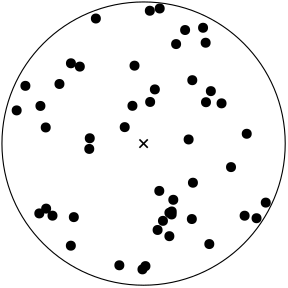 <?xml version="1.0"?>
<!DOCTYPE ipe SYSTEM "ipe.dtd">
<ipe version="70005" creator="Ipe 7.1.1">
<info created="D:20130604164315" modified="D:20130604164315"/>
<ipestyle name="basic">
<symbol name="arrow/arc(spx)">
<path stroke="sym-stroke" fill="sym-stroke" pen="sym-pen">
0 0 m
-1 0.333 l
-1 -0.333 l
h
</path>
</symbol>
<symbol name="arrow/farc(spx)">
<path stroke="sym-stroke" fill="white" pen="sym-pen">
0 0 m
-1 0.333 l
-1 -0.333 l
h
</path>
</symbol>
<symbol name="mark/circle(sx)" transformations="translations">
<path fill="sym-stroke">
0.6 0 0 0.6 0 0 e
0.4 0 0 0.4 0 0 e
</path>
</symbol>
<symbol name="mark/disk(sx)" transformations="translations">
<path fill="sym-stroke">
0.6 0 0 0.6 0 0 e
</path>
</symbol>
<symbol name="mark/fdisk(sfx)" transformations="translations">
<group>
<path fill="sym-fill">
0.5 0 0 0.5 0 0 e
</path>
<path fill="sym-stroke" fillrule="eofill">
0.6 0 0 0.6 0 0 e
0.4 0 0 0.4 0 0 e
</path>
</group>
</symbol>
<symbol name="mark/box(sx)" transformations="translations">
<path fill="sym-stroke" fillrule="eofill">
-0.6 -0.6 m
0.6 -0.6 l
0.6 0.6 l
-0.6 0.6 l
h
-0.4 -0.4 m
0.4 -0.4 l
0.4 0.4 l
-0.4 0.4 l
h
</path>
</symbol>
<symbol name="mark/square(sx)" transformations="translations">
<path fill="sym-stroke">
-0.6 -0.6 m
0.6 -0.6 l
0.6 0.6 l
-0.6 0.6 l
h
</path>
</symbol>
<symbol name="mark/fsquare(sfx)" transformations="translations">
<group>
<path fill="sym-fill">
-0.5 -0.5 m
0.5 -0.5 l
0.5 0.5 l
-0.5 0.5 l
h
</path>
<path fill="sym-stroke" fillrule="eofill">
-0.6 -0.6 m
0.6 -0.6 l
0.6 0.6 l
-0.6 0.6 l
h
-0.4 -0.4 m
0.4 -0.4 l
0.4 0.4 l
-0.4 0.4 l
h
</path>
</group>
</symbol>
<symbol name="mark/cross(sx)" transformations="translations">
<group>
<path fill="sym-stroke">
-0.43 -0.57 m
0.57 0.43 l
0.43 0.57 l
-0.57 -0.43 l
h
</path>
<path fill="sym-stroke">
-0.43 0.57 m
0.57 -0.43 l
0.43 -0.57 l
-0.57 0.43 l
h
</path>
</group>
</symbol>
<symbol name="arrow/fnormal(spx)">
<path stroke="sym-stroke" fill="white" pen="sym-pen">
0 0 m
-1 0.333 l
-1 -0.333 l
h
</path>
</symbol>
<symbol name="arrow/pointed(spx)">
<path stroke="sym-stroke" fill="sym-stroke" pen="sym-pen">
0 0 m
-1 0.333 l
-0.8 0 l
-1 -0.333 l
h
</path>
</symbol>
<symbol name="arrow/fpointed(spx)">
<path stroke="sym-stroke" fill="white" pen="sym-pen">
0 0 m
-1 0.333 l
-0.8 0 l
-1 -0.333 l
h
</path>
</symbol>
<symbol name="arrow/linear(spx)">
<path stroke="sym-stroke" pen="sym-pen">
-1 0.333 m
0 0 l
-1 -0.333 l
</path>
</symbol>
<symbol name="arrow/fdouble(spx)">
<path stroke="sym-stroke" fill="white" pen="sym-pen">
0 0 m
-1 0.333 l
-1 -0.333 l
h
-1 0 m
-2 0.333 l
-2 -0.333 l
h
</path>
</symbol>
<symbol name="arrow/double(spx)">
<path stroke="sym-stroke" fill="sym-stroke" pen="sym-pen">
0 0 m
-1 0.333 l
-1 -0.333 l
h
-1 0 m
-2 0.333 l
-2 -0.333 l
h
</path>
</symbol>
<pen name="heavier" value="0.8"/>
<pen name="fat" value="1.2"/>
<pen name="ultrafat" value="2"/>
<symbolsize name="large" value="5"/>
<symbolsize name="small" value="2"/>
<symbolsize name="tiny" value="1.1"/>
<arrowsize name="large" value="10"/>
<arrowsize name="small" value="5"/>
<arrowsize name="tiny" value="3"/>
<color name="red" value="1 0 0"/>
<color name="green" value="0 1 0"/>
<color name="blue" value="0 0 1"/>
<color name="yellow" value="1 1 0"/>
<color name="orange" value="1 0.647 0"/>
<color name="gold" value="1 0.843 0"/>
<color name="purple" value="0.627 0.125 0.941"/>
<color name="gray" value="0.745"/>
<color name="brown" value="0.647 0.165 0.165"/>
<color name="navy" value="0 0 0.502"/>
<color name="pink" value="1 0.753 0.796"/>
<color name="seagreen" value="0.18 0.545 0.341"/>
<color name="turquoise" value="0.251 0.878 0.816"/>
<color name="violet" value="0.933 0.51 0.933"/>
<color name="darkblue" value="0 0 0.545"/>
<color name="darkcyan" value="0 0.545 0.545"/>
<color name="darkgray" value="0.663"/>
<color name="darkgreen" value="0 0.392 0"/>
<color name="darkmagenta" value="0.545 0 0.545"/>
<color name="darkorange" value="1 0.549 0"/>
<color name="darkred" value="0.545 0 0"/>
<color name="lightblue" value="0.678 0.847 0.902"/>
<color name="lightcyan" value="0.878 1 1"/>
<color name="lightgray" value="0.827"/>
<color name="lightgreen" value="0.565 0.933 0.565"/>
<color name="lightyellow" value="1 1 0.878"/>
<dashstyle name="dashed" value="[4] 0"/>
<dashstyle name="dotted" value="[1 3] 0"/>
<dashstyle name="dash dotted" value="[4 2 1 2] 0"/>
<dashstyle name="dash dot dotted" value="[4 2 1 2 1 2] 0"/>
<textsize name="large" value="\large"/>
<textsize name="small" value="\small"/>
<textsize name="tiny" value="\tiny"/>
<textsize name="Large" value="\Large"/>
<textsize name="LARGE" value="\LARGE"/>
<textsize name="huge" value="\huge"/>
<textsize name="Huge" value="\Huge"/>
<textsize name="footnote" value="\footnotesize"/>
<textstyle name="center" begin="\begin{center}" end="\end{center}"/>
<textstyle name="itemize" begin="\begin{itemize}" end="\end{itemize}"/>
<textstyle name="item" begin="\begin{itemize}\item{}" end="\end{itemize}"/>
<gridsize name="4 pts" value="4"/>
<gridsize name="8 pts (~3 mm)" value="8"/>
<gridsize name="16 pts (~6 mm)" value="16"/>
<gridsize name="32 pts (~12 mm)" value="32"/>
<gridsize name="10 pts (~3.5 mm)" value="10"/>
<gridsize name="20 pts (~7 mm)" value="20"/>
<gridsize name="14 pts (~5 mm)" value="14"/>
<gridsize name="28 pts (~10 mm)" value="28"/>
<gridsize name="56 pts (~20 mm)" value="56"/>
<anglesize name="90 deg" value="90"/>
<anglesize name="60 deg" value="60"/>
<anglesize name="45 deg" value="45"/>
<anglesize name="30 deg" value="30"/>
<anglesize name="22.5 deg" value="22.5"/>
<tiling name="falling" angle="-60" step="4" width="1"/>
<tiling name="rising" angle="30" step="4" width="1"/>
</ipestyle>
<page>
<layer name="alpha"/>
<layer name="beta"/>
<view layers="alpha beta" active="beta"/>
<group layer="alpha" matrix="1 0 0 1 0 -256">
<path matrix="1 0 0 1 64 0" stroke="black">
50.9902 0 0 50.9902 238 682 e
</path>
<use matrix="1 0 0 1 64 0" name="mark/cross(sx)" pos="238 682" size="normal" stroke="black"/>
</group>
<group layer="beta" matrix="1 0 0 1 302.81 427.371">
<use name="mark/disk(sx)" pos="16.5617 -28.5347" size="normal" stroke="black"/>
<use name="mark/disk(sx)" pos="-43.3572 19.4167" size="normal" stroke="black"/>
<use name="mark/disk(sx)" pos="21.656 13.5214" size="normal" stroke="black"/>
<use name="mark/disk(sx)" pos="-17.9906 43.6546" size="normal" stroke="black"/>
<use name="mark/disk(sx)" pos="3.24676 18.1337" size="normal" stroke="black"/>
<use name="mark/disk(sx)" pos="9.8852 -21.612" size="normal" stroke="black"/>
<use name="mark/disk(sx)" pos="16.9542 -15.4606" size="normal" stroke="black"/>
<use name="mark/disk(sx)" pos="-36.0385 4.43218" size="normal" stroke="black"/>
<use name="mark/disk(sx)" pos="-7.60251 4.55266" size="normal" stroke="black"/>
<use name="mark/disk(sx)" pos="-31.0953 20.0842" size="normal" stroke="black"/>
<use name="mark/disk(sx)" pos="8.48183 -26.2862" size="normal" stroke="black"/>
<use name="mark/disk(sx)" pos="-38.3508 -26.5114" size="normal" stroke="black"/>
<use name="mark/disk(sx)" pos="-4.81957 12.2255" size="normal" stroke="black"/>
<use name="mark/disk(sx)" pos="-20.3623 -3.29486" size="normal" stroke="black"/>
<use name="mark/disk(sx)" pos="39.8522 -28.2401" size="normal" stroke="black"/>
<use name="mark/disk(sx)" pos="-35.891 -24.7847" size="normal" stroke="black"/>
<use name="mark/disk(sx)" pos="16.725 21.4508" size="normal" stroke="black"/>
<use name="mark/disk(sx)" pos="6.1632 -29.1859" size="normal" stroke="black"/>
<use name="mark/disk(sx)" pos="-26.9658 27.535" size="normal" stroke="black"/>
<use name="mark/disk(sx)" pos="-33.6021 -27.3191" size="normal" stroke="black"/>
<use name="mark/disk(sx)" pos="15.405 0.112625" size="normal" stroke="black"/>
<use name="mark/disk(sx)" pos="8.47667 -34.7043" size="normal" stroke="black"/>
<use name="mark/disk(sx)" pos="-20.1859 0.546146" size="normal" stroke="black"/>
<use name="mark/disk(sx)" pos="14.138 39.5119" size="normal" stroke="black"/>
<use name="mark/disk(sx)" pos="9.29377 -26.8869" size="normal" stroke="black"/>
<use name="mark/disk(sx)" pos="-23.7663 26.3397" size="normal" stroke="black"/>
<use name="mark/disk(sx)" pos="-0.135414 -45.4753" size="normal" stroke="black"/>
<use name="mark/disk(sx)" pos="36.3245 2.15986" size="normal" stroke="black"/>
<use name="mark/disk(sx)" pos="-9.53438 -45.1858" size="normal" stroke="black"/>
<use name="mark/disk(sx)" pos="-25.9222 -27.8455" size="normal" stroke="black"/>
<use name="mark/disk(sx)" pos="20.6001 40.324" size="normal" stroke="black"/>
<use name="mark/disk(sx)" pos="22.8517 -37.5416" size="normal" stroke="black"/>
<use name="mark/disk(sx)" pos="1.55269 13.6162" size="normal" stroke="black"/>
<use name="mark/disk(sx)" pos="1.43385 46.4487" size="normal" stroke="black"/>
<use name="mark/disk(sx)" pos="-37.9458 12.1796" size="normal" stroke="black"/>
<use name="mark/disk(sx)" pos="-26.9971 -38.1282" size="normal" stroke="black"/>
<use name="mark/disk(sx)" pos="-1.21856 -46.6532" size="normal" stroke="black"/>
<use name="mark/disk(sx)" pos="4.84797 -18.405" size="normal" stroke="black"/>
<use name="mark/disk(sx)" pos="10.897 34.4523" size="normal" stroke="black"/>
<use name="mark/disk(sx)" pos="30.6651 -9.83815" size="normal" stroke="black"/>
<use name="mark/disk(sx)" pos="-4.07318 26.6811" size="normal" stroke="black"/>
<use name="mark/disk(sx)" pos="23.4048 17.5124" size="normal" stroke="black"/>
<use name="mark/disk(sx)" pos="9.32323 -25.8072" size="normal" stroke="black"/>
<use name="mark/disk(sx)" pos="4.99169 47.2641" size="normal" stroke="black"/>
<use name="mark/disk(sx)" pos="35.5621 -27.3347" size="normal" stroke="black"/>
<use name="mark/disk(sx)" pos="43.1739 -22.6212" size="normal" stroke="black"/>
<use name="mark/disk(sx)" pos="-46.4988 10.5759" size="normal" stroke="black"/>
<use name="mark/disk(sx)" pos="27.2569 13.1156" size="normal" stroke="black"/>
<use name="mark/disk(sx)" pos="4.23456 -32.4715" size="normal" stroke="black"/>
<use name="mark/disk(sx)" pos="21.5349 34.9372" size="normal" stroke="black"/>
</group>
</page>
</ipe>
